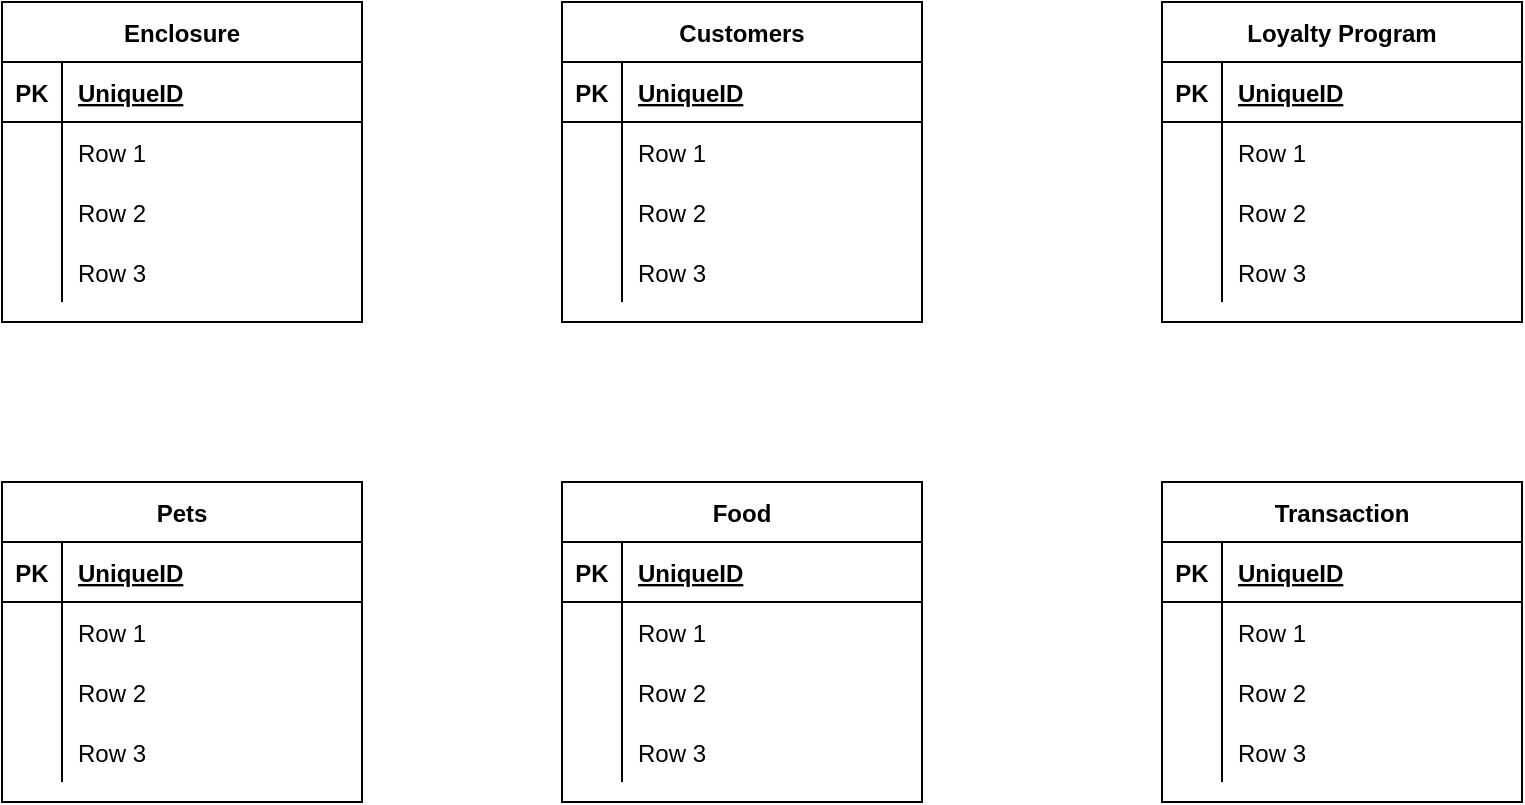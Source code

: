 <mxfile version="13.6.9" type="github"><diagram id="JyWplFf9ADHoBizFyK0P" name="Page-1"><mxGraphModel dx="1038" dy="548" grid="1" gridSize="10" guides="1" tooltips="1" connect="1" arrows="1" fold="1" page="1" pageScale="1" pageWidth="850" pageHeight="1100" math="0" shadow="0"><root><mxCell id="0"/><mxCell id="1" parent="0"/><mxCell id="PInL0MbMTruxZLMFIJ38-1" value="Enclosure" style="shape=table;startSize=30;container=1;collapsible=1;childLayout=tableLayout;fixedRows=1;rowLines=0;fontStyle=1;align=center;resizeLast=1;" vertex="1" parent="1"><mxGeometry x="40" y="40" width="180" height="160" as="geometry"/></mxCell><mxCell id="PInL0MbMTruxZLMFIJ38-2" value="" style="shape=partialRectangle;collapsible=0;dropTarget=0;pointerEvents=0;fillColor=none;top=0;left=0;bottom=1;right=0;points=[[0,0.5],[1,0.5]];portConstraint=eastwest;" vertex="1" parent="PInL0MbMTruxZLMFIJ38-1"><mxGeometry y="30" width="180" height="30" as="geometry"/></mxCell><mxCell id="PInL0MbMTruxZLMFIJ38-3" value="PK" style="shape=partialRectangle;connectable=0;fillColor=none;top=0;left=0;bottom=0;right=0;fontStyle=1;overflow=hidden;" vertex="1" parent="PInL0MbMTruxZLMFIJ38-2"><mxGeometry width="30" height="30" as="geometry"/></mxCell><mxCell id="PInL0MbMTruxZLMFIJ38-4" value="UniqueID" style="shape=partialRectangle;connectable=0;fillColor=none;top=0;left=0;bottom=0;right=0;align=left;spacingLeft=6;fontStyle=5;overflow=hidden;" vertex="1" parent="PInL0MbMTruxZLMFIJ38-2"><mxGeometry x="30" width="150" height="30" as="geometry"/></mxCell><mxCell id="PInL0MbMTruxZLMFIJ38-5" value="" style="shape=partialRectangle;collapsible=0;dropTarget=0;pointerEvents=0;fillColor=none;top=0;left=0;bottom=0;right=0;points=[[0,0.5],[1,0.5]];portConstraint=eastwest;" vertex="1" parent="PInL0MbMTruxZLMFIJ38-1"><mxGeometry y="60" width="180" height="30" as="geometry"/></mxCell><mxCell id="PInL0MbMTruxZLMFIJ38-6" value="" style="shape=partialRectangle;connectable=0;fillColor=none;top=0;left=0;bottom=0;right=0;editable=1;overflow=hidden;" vertex="1" parent="PInL0MbMTruxZLMFIJ38-5"><mxGeometry width="30" height="30" as="geometry"/></mxCell><mxCell id="PInL0MbMTruxZLMFIJ38-7" value="Row 1" style="shape=partialRectangle;connectable=0;fillColor=none;top=0;left=0;bottom=0;right=0;align=left;spacingLeft=6;overflow=hidden;" vertex="1" parent="PInL0MbMTruxZLMFIJ38-5"><mxGeometry x="30" width="150" height="30" as="geometry"/></mxCell><mxCell id="PInL0MbMTruxZLMFIJ38-8" value="" style="shape=partialRectangle;collapsible=0;dropTarget=0;pointerEvents=0;fillColor=none;top=0;left=0;bottom=0;right=0;points=[[0,0.5],[1,0.5]];portConstraint=eastwest;" vertex="1" parent="PInL0MbMTruxZLMFIJ38-1"><mxGeometry y="90" width="180" height="30" as="geometry"/></mxCell><mxCell id="PInL0MbMTruxZLMFIJ38-9" value="" style="shape=partialRectangle;connectable=0;fillColor=none;top=0;left=0;bottom=0;right=0;editable=1;overflow=hidden;" vertex="1" parent="PInL0MbMTruxZLMFIJ38-8"><mxGeometry width="30" height="30" as="geometry"/></mxCell><mxCell id="PInL0MbMTruxZLMFIJ38-10" value="Row 2" style="shape=partialRectangle;connectable=0;fillColor=none;top=0;left=0;bottom=0;right=0;align=left;spacingLeft=6;overflow=hidden;" vertex="1" parent="PInL0MbMTruxZLMFIJ38-8"><mxGeometry x="30" width="150" height="30" as="geometry"/></mxCell><mxCell id="PInL0MbMTruxZLMFIJ38-11" value="" style="shape=partialRectangle;collapsible=0;dropTarget=0;pointerEvents=0;fillColor=none;top=0;left=0;bottom=0;right=0;points=[[0,0.5],[1,0.5]];portConstraint=eastwest;" vertex="1" parent="PInL0MbMTruxZLMFIJ38-1"><mxGeometry y="120" width="180" height="30" as="geometry"/></mxCell><mxCell id="PInL0MbMTruxZLMFIJ38-12" value="" style="shape=partialRectangle;connectable=0;fillColor=none;top=0;left=0;bottom=0;right=0;editable=1;overflow=hidden;" vertex="1" parent="PInL0MbMTruxZLMFIJ38-11"><mxGeometry width="30" height="30" as="geometry"/></mxCell><mxCell id="PInL0MbMTruxZLMFIJ38-13" value="Row 3" style="shape=partialRectangle;connectable=0;fillColor=none;top=0;left=0;bottom=0;right=0;align=left;spacingLeft=6;overflow=hidden;" vertex="1" parent="PInL0MbMTruxZLMFIJ38-11"><mxGeometry x="30" width="150" height="30" as="geometry"/></mxCell><mxCell id="PInL0MbMTruxZLMFIJ38-14" value="Customers" style="shape=table;startSize=30;container=1;collapsible=1;childLayout=tableLayout;fixedRows=1;rowLines=0;fontStyle=1;align=center;resizeLast=1;" vertex="1" parent="1"><mxGeometry x="320" y="40" width="180" height="160" as="geometry"/></mxCell><mxCell id="PInL0MbMTruxZLMFIJ38-15" value="" style="shape=partialRectangle;collapsible=0;dropTarget=0;pointerEvents=0;fillColor=none;top=0;left=0;bottom=1;right=0;points=[[0,0.5],[1,0.5]];portConstraint=eastwest;" vertex="1" parent="PInL0MbMTruxZLMFIJ38-14"><mxGeometry y="30" width="180" height="30" as="geometry"/></mxCell><mxCell id="PInL0MbMTruxZLMFIJ38-16" value="PK" style="shape=partialRectangle;connectable=0;fillColor=none;top=0;left=0;bottom=0;right=0;fontStyle=1;overflow=hidden;" vertex="1" parent="PInL0MbMTruxZLMFIJ38-15"><mxGeometry width="30" height="30" as="geometry"/></mxCell><mxCell id="PInL0MbMTruxZLMFIJ38-17" value="UniqueID" style="shape=partialRectangle;connectable=0;fillColor=none;top=0;left=0;bottom=0;right=0;align=left;spacingLeft=6;fontStyle=5;overflow=hidden;" vertex="1" parent="PInL0MbMTruxZLMFIJ38-15"><mxGeometry x="30" width="150" height="30" as="geometry"/></mxCell><mxCell id="PInL0MbMTruxZLMFIJ38-18" value="" style="shape=partialRectangle;collapsible=0;dropTarget=0;pointerEvents=0;fillColor=none;top=0;left=0;bottom=0;right=0;points=[[0,0.5],[1,0.5]];portConstraint=eastwest;" vertex="1" parent="PInL0MbMTruxZLMFIJ38-14"><mxGeometry y="60" width="180" height="30" as="geometry"/></mxCell><mxCell id="PInL0MbMTruxZLMFIJ38-19" value="" style="shape=partialRectangle;connectable=0;fillColor=none;top=0;left=0;bottom=0;right=0;editable=1;overflow=hidden;" vertex="1" parent="PInL0MbMTruxZLMFIJ38-18"><mxGeometry width="30" height="30" as="geometry"/></mxCell><mxCell id="PInL0MbMTruxZLMFIJ38-20" value="Row 1" style="shape=partialRectangle;connectable=0;fillColor=none;top=0;left=0;bottom=0;right=0;align=left;spacingLeft=6;overflow=hidden;" vertex="1" parent="PInL0MbMTruxZLMFIJ38-18"><mxGeometry x="30" width="150" height="30" as="geometry"/></mxCell><mxCell id="PInL0MbMTruxZLMFIJ38-21" value="" style="shape=partialRectangle;collapsible=0;dropTarget=0;pointerEvents=0;fillColor=none;top=0;left=0;bottom=0;right=0;points=[[0,0.5],[1,0.5]];portConstraint=eastwest;" vertex="1" parent="PInL0MbMTruxZLMFIJ38-14"><mxGeometry y="90" width="180" height="30" as="geometry"/></mxCell><mxCell id="PInL0MbMTruxZLMFIJ38-22" value="" style="shape=partialRectangle;connectable=0;fillColor=none;top=0;left=0;bottom=0;right=0;editable=1;overflow=hidden;" vertex="1" parent="PInL0MbMTruxZLMFIJ38-21"><mxGeometry width="30" height="30" as="geometry"/></mxCell><mxCell id="PInL0MbMTruxZLMFIJ38-23" value="Row 2" style="shape=partialRectangle;connectable=0;fillColor=none;top=0;left=0;bottom=0;right=0;align=left;spacingLeft=6;overflow=hidden;" vertex="1" parent="PInL0MbMTruxZLMFIJ38-21"><mxGeometry x="30" width="150" height="30" as="geometry"/></mxCell><mxCell id="PInL0MbMTruxZLMFIJ38-24" value="" style="shape=partialRectangle;collapsible=0;dropTarget=0;pointerEvents=0;fillColor=none;top=0;left=0;bottom=0;right=0;points=[[0,0.5],[1,0.5]];portConstraint=eastwest;" vertex="1" parent="PInL0MbMTruxZLMFIJ38-14"><mxGeometry y="120" width="180" height="30" as="geometry"/></mxCell><mxCell id="PInL0MbMTruxZLMFIJ38-25" value="" style="shape=partialRectangle;connectable=0;fillColor=none;top=0;left=0;bottom=0;right=0;editable=1;overflow=hidden;" vertex="1" parent="PInL0MbMTruxZLMFIJ38-24"><mxGeometry width="30" height="30" as="geometry"/></mxCell><mxCell id="PInL0MbMTruxZLMFIJ38-26" value="Row 3" style="shape=partialRectangle;connectable=0;fillColor=none;top=0;left=0;bottom=0;right=0;align=left;spacingLeft=6;overflow=hidden;" vertex="1" parent="PInL0MbMTruxZLMFIJ38-24"><mxGeometry x="30" width="150" height="30" as="geometry"/></mxCell><mxCell id="PInL0MbMTruxZLMFIJ38-27" value="Loyalty Program" style="shape=table;startSize=30;container=1;collapsible=1;childLayout=tableLayout;fixedRows=1;rowLines=0;fontStyle=1;align=center;resizeLast=1;" vertex="1" parent="1"><mxGeometry x="620" y="40" width="180" height="160" as="geometry"/></mxCell><mxCell id="PInL0MbMTruxZLMFIJ38-28" value="" style="shape=partialRectangle;collapsible=0;dropTarget=0;pointerEvents=0;fillColor=none;top=0;left=0;bottom=1;right=0;points=[[0,0.5],[1,0.5]];portConstraint=eastwest;" vertex="1" parent="PInL0MbMTruxZLMFIJ38-27"><mxGeometry y="30" width="180" height="30" as="geometry"/></mxCell><mxCell id="PInL0MbMTruxZLMFIJ38-29" value="PK" style="shape=partialRectangle;connectable=0;fillColor=none;top=0;left=0;bottom=0;right=0;fontStyle=1;overflow=hidden;" vertex="1" parent="PInL0MbMTruxZLMFIJ38-28"><mxGeometry width="30" height="30" as="geometry"/></mxCell><mxCell id="PInL0MbMTruxZLMFIJ38-30" value="UniqueID" style="shape=partialRectangle;connectable=0;fillColor=none;top=0;left=0;bottom=0;right=0;align=left;spacingLeft=6;fontStyle=5;overflow=hidden;" vertex="1" parent="PInL0MbMTruxZLMFIJ38-28"><mxGeometry x="30" width="150" height="30" as="geometry"/></mxCell><mxCell id="PInL0MbMTruxZLMFIJ38-31" value="" style="shape=partialRectangle;collapsible=0;dropTarget=0;pointerEvents=0;fillColor=none;top=0;left=0;bottom=0;right=0;points=[[0,0.5],[1,0.5]];portConstraint=eastwest;" vertex="1" parent="PInL0MbMTruxZLMFIJ38-27"><mxGeometry y="60" width="180" height="30" as="geometry"/></mxCell><mxCell id="PInL0MbMTruxZLMFIJ38-32" value="" style="shape=partialRectangle;connectable=0;fillColor=none;top=0;left=0;bottom=0;right=0;editable=1;overflow=hidden;" vertex="1" parent="PInL0MbMTruxZLMFIJ38-31"><mxGeometry width="30" height="30" as="geometry"/></mxCell><mxCell id="PInL0MbMTruxZLMFIJ38-33" value="Row 1" style="shape=partialRectangle;connectable=0;fillColor=none;top=0;left=0;bottom=0;right=0;align=left;spacingLeft=6;overflow=hidden;" vertex="1" parent="PInL0MbMTruxZLMFIJ38-31"><mxGeometry x="30" width="150" height="30" as="geometry"/></mxCell><mxCell id="PInL0MbMTruxZLMFIJ38-34" value="" style="shape=partialRectangle;collapsible=0;dropTarget=0;pointerEvents=0;fillColor=none;top=0;left=0;bottom=0;right=0;points=[[0,0.5],[1,0.5]];portConstraint=eastwest;" vertex="1" parent="PInL0MbMTruxZLMFIJ38-27"><mxGeometry y="90" width="180" height="30" as="geometry"/></mxCell><mxCell id="PInL0MbMTruxZLMFIJ38-35" value="" style="shape=partialRectangle;connectable=0;fillColor=none;top=0;left=0;bottom=0;right=0;editable=1;overflow=hidden;" vertex="1" parent="PInL0MbMTruxZLMFIJ38-34"><mxGeometry width="30" height="30" as="geometry"/></mxCell><mxCell id="PInL0MbMTruxZLMFIJ38-36" value="Row 2" style="shape=partialRectangle;connectable=0;fillColor=none;top=0;left=0;bottom=0;right=0;align=left;spacingLeft=6;overflow=hidden;" vertex="1" parent="PInL0MbMTruxZLMFIJ38-34"><mxGeometry x="30" width="150" height="30" as="geometry"/></mxCell><mxCell id="PInL0MbMTruxZLMFIJ38-37" value="" style="shape=partialRectangle;collapsible=0;dropTarget=0;pointerEvents=0;fillColor=none;top=0;left=0;bottom=0;right=0;points=[[0,0.5],[1,0.5]];portConstraint=eastwest;" vertex="1" parent="PInL0MbMTruxZLMFIJ38-27"><mxGeometry y="120" width="180" height="30" as="geometry"/></mxCell><mxCell id="PInL0MbMTruxZLMFIJ38-38" value="" style="shape=partialRectangle;connectable=0;fillColor=none;top=0;left=0;bottom=0;right=0;editable=1;overflow=hidden;" vertex="1" parent="PInL0MbMTruxZLMFIJ38-37"><mxGeometry width="30" height="30" as="geometry"/></mxCell><mxCell id="PInL0MbMTruxZLMFIJ38-39" value="Row 3" style="shape=partialRectangle;connectable=0;fillColor=none;top=0;left=0;bottom=0;right=0;align=left;spacingLeft=6;overflow=hidden;" vertex="1" parent="PInL0MbMTruxZLMFIJ38-37"><mxGeometry x="30" width="150" height="30" as="geometry"/></mxCell><mxCell id="PInL0MbMTruxZLMFIJ38-40" value="Pets" style="shape=table;startSize=30;container=1;collapsible=1;childLayout=tableLayout;fixedRows=1;rowLines=0;fontStyle=1;align=center;resizeLast=1;" vertex="1" parent="1"><mxGeometry x="40" y="280" width="180" height="160" as="geometry"/></mxCell><mxCell id="PInL0MbMTruxZLMFIJ38-41" value="" style="shape=partialRectangle;collapsible=0;dropTarget=0;pointerEvents=0;fillColor=none;top=0;left=0;bottom=1;right=0;points=[[0,0.5],[1,0.5]];portConstraint=eastwest;" vertex="1" parent="PInL0MbMTruxZLMFIJ38-40"><mxGeometry y="30" width="180" height="30" as="geometry"/></mxCell><mxCell id="PInL0MbMTruxZLMFIJ38-42" value="PK" style="shape=partialRectangle;connectable=0;fillColor=none;top=0;left=0;bottom=0;right=0;fontStyle=1;overflow=hidden;" vertex="1" parent="PInL0MbMTruxZLMFIJ38-41"><mxGeometry width="30" height="30" as="geometry"/></mxCell><mxCell id="PInL0MbMTruxZLMFIJ38-43" value="UniqueID" style="shape=partialRectangle;connectable=0;fillColor=none;top=0;left=0;bottom=0;right=0;align=left;spacingLeft=6;fontStyle=5;overflow=hidden;" vertex="1" parent="PInL0MbMTruxZLMFIJ38-41"><mxGeometry x="30" width="150" height="30" as="geometry"/></mxCell><mxCell id="PInL0MbMTruxZLMFIJ38-44" value="" style="shape=partialRectangle;collapsible=0;dropTarget=0;pointerEvents=0;fillColor=none;top=0;left=0;bottom=0;right=0;points=[[0,0.5],[1,0.5]];portConstraint=eastwest;" vertex="1" parent="PInL0MbMTruxZLMFIJ38-40"><mxGeometry y="60" width="180" height="30" as="geometry"/></mxCell><mxCell id="PInL0MbMTruxZLMFIJ38-45" value="" style="shape=partialRectangle;connectable=0;fillColor=none;top=0;left=0;bottom=0;right=0;editable=1;overflow=hidden;" vertex="1" parent="PInL0MbMTruxZLMFIJ38-44"><mxGeometry width="30" height="30" as="geometry"/></mxCell><mxCell id="PInL0MbMTruxZLMFIJ38-46" value="Row 1" style="shape=partialRectangle;connectable=0;fillColor=none;top=0;left=0;bottom=0;right=0;align=left;spacingLeft=6;overflow=hidden;" vertex="1" parent="PInL0MbMTruxZLMFIJ38-44"><mxGeometry x="30" width="150" height="30" as="geometry"/></mxCell><mxCell id="PInL0MbMTruxZLMFIJ38-47" value="" style="shape=partialRectangle;collapsible=0;dropTarget=0;pointerEvents=0;fillColor=none;top=0;left=0;bottom=0;right=0;points=[[0,0.5],[1,0.5]];portConstraint=eastwest;" vertex="1" parent="PInL0MbMTruxZLMFIJ38-40"><mxGeometry y="90" width="180" height="30" as="geometry"/></mxCell><mxCell id="PInL0MbMTruxZLMFIJ38-48" value="" style="shape=partialRectangle;connectable=0;fillColor=none;top=0;left=0;bottom=0;right=0;editable=1;overflow=hidden;" vertex="1" parent="PInL0MbMTruxZLMFIJ38-47"><mxGeometry width="30" height="30" as="geometry"/></mxCell><mxCell id="PInL0MbMTruxZLMFIJ38-49" value="Row 2" style="shape=partialRectangle;connectable=0;fillColor=none;top=0;left=0;bottom=0;right=0;align=left;spacingLeft=6;overflow=hidden;" vertex="1" parent="PInL0MbMTruxZLMFIJ38-47"><mxGeometry x="30" width="150" height="30" as="geometry"/></mxCell><mxCell id="PInL0MbMTruxZLMFIJ38-50" value="" style="shape=partialRectangle;collapsible=0;dropTarget=0;pointerEvents=0;fillColor=none;top=0;left=0;bottom=0;right=0;points=[[0,0.5],[1,0.5]];portConstraint=eastwest;" vertex="1" parent="PInL0MbMTruxZLMFIJ38-40"><mxGeometry y="120" width="180" height="30" as="geometry"/></mxCell><mxCell id="PInL0MbMTruxZLMFIJ38-51" value="" style="shape=partialRectangle;connectable=0;fillColor=none;top=0;left=0;bottom=0;right=0;editable=1;overflow=hidden;" vertex="1" parent="PInL0MbMTruxZLMFIJ38-50"><mxGeometry width="30" height="30" as="geometry"/></mxCell><mxCell id="PInL0MbMTruxZLMFIJ38-52" value="Row 3" style="shape=partialRectangle;connectable=0;fillColor=none;top=0;left=0;bottom=0;right=0;align=left;spacingLeft=6;overflow=hidden;" vertex="1" parent="PInL0MbMTruxZLMFIJ38-50"><mxGeometry x="30" width="150" height="30" as="geometry"/></mxCell><mxCell id="PInL0MbMTruxZLMFIJ38-53" value="Food" style="shape=table;startSize=30;container=1;collapsible=1;childLayout=tableLayout;fixedRows=1;rowLines=0;fontStyle=1;align=center;resizeLast=1;" vertex="1" parent="1"><mxGeometry x="320" y="280" width="180" height="160" as="geometry"/></mxCell><mxCell id="PInL0MbMTruxZLMFIJ38-54" value="" style="shape=partialRectangle;collapsible=0;dropTarget=0;pointerEvents=0;fillColor=none;top=0;left=0;bottom=1;right=0;points=[[0,0.5],[1,0.5]];portConstraint=eastwest;" vertex="1" parent="PInL0MbMTruxZLMFIJ38-53"><mxGeometry y="30" width="180" height="30" as="geometry"/></mxCell><mxCell id="PInL0MbMTruxZLMFIJ38-55" value="PK" style="shape=partialRectangle;connectable=0;fillColor=none;top=0;left=0;bottom=0;right=0;fontStyle=1;overflow=hidden;" vertex="1" parent="PInL0MbMTruxZLMFIJ38-54"><mxGeometry width="30" height="30" as="geometry"/></mxCell><mxCell id="PInL0MbMTruxZLMFIJ38-56" value="UniqueID" style="shape=partialRectangle;connectable=0;fillColor=none;top=0;left=0;bottom=0;right=0;align=left;spacingLeft=6;fontStyle=5;overflow=hidden;" vertex="1" parent="PInL0MbMTruxZLMFIJ38-54"><mxGeometry x="30" width="150" height="30" as="geometry"/></mxCell><mxCell id="PInL0MbMTruxZLMFIJ38-57" value="" style="shape=partialRectangle;collapsible=0;dropTarget=0;pointerEvents=0;fillColor=none;top=0;left=0;bottom=0;right=0;points=[[0,0.5],[1,0.5]];portConstraint=eastwest;" vertex="1" parent="PInL0MbMTruxZLMFIJ38-53"><mxGeometry y="60" width="180" height="30" as="geometry"/></mxCell><mxCell id="PInL0MbMTruxZLMFIJ38-58" value="" style="shape=partialRectangle;connectable=0;fillColor=none;top=0;left=0;bottom=0;right=0;editable=1;overflow=hidden;" vertex="1" parent="PInL0MbMTruxZLMFIJ38-57"><mxGeometry width="30" height="30" as="geometry"/></mxCell><mxCell id="PInL0MbMTruxZLMFIJ38-59" value="Row 1" style="shape=partialRectangle;connectable=0;fillColor=none;top=0;left=0;bottom=0;right=0;align=left;spacingLeft=6;overflow=hidden;" vertex="1" parent="PInL0MbMTruxZLMFIJ38-57"><mxGeometry x="30" width="150" height="30" as="geometry"/></mxCell><mxCell id="PInL0MbMTruxZLMFIJ38-60" value="" style="shape=partialRectangle;collapsible=0;dropTarget=0;pointerEvents=0;fillColor=none;top=0;left=0;bottom=0;right=0;points=[[0,0.5],[1,0.5]];portConstraint=eastwest;" vertex="1" parent="PInL0MbMTruxZLMFIJ38-53"><mxGeometry y="90" width="180" height="30" as="geometry"/></mxCell><mxCell id="PInL0MbMTruxZLMFIJ38-61" value="" style="shape=partialRectangle;connectable=0;fillColor=none;top=0;left=0;bottom=0;right=0;editable=1;overflow=hidden;" vertex="1" parent="PInL0MbMTruxZLMFIJ38-60"><mxGeometry width="30" height="30" as="geometry"/></mxCell><mxCell id="PInL0MbMTruxZLMFIJ38-62" value="Row 2" style="shape=partialRectangle;connectable=0;fillColor=none;top=0;left=0;bottom=0;right=0;align=left;spacingLeft=6;overflow=hidden;" vertex="1" parent="PInL0MbMTruxZLMFIJ38-60"><mxGeometry x="30" width="150" height="30" as="geometry"/></mxCell><mxCell id="PInL0MbMTruxZLMFIJ38-63" value="" style="shape=partialRectangle;collapsible=0;dropTarget=0;pointerEvents=0;fillColor=none;top=0;left=0;bottom=0;right=0;points=[[0,0.5],[1,0.5]];portConstraint=eastwest;" vertex="1" parent="PInL0MbMTruxZLMFIJ38-53"><mxGeometry y="120" width="180" height="30" as="geometry"/></mxCell><mxCell id="PInL0MbMTruxZLMFIJ38-64" value="" style="shape=partialRectangle;connectable=0;fillColor=none;top=0;left=0;bottom=0;right=0;editable=1;overflow=hidden;" vertex="1" parent="PInL0MbMTruxZLMFIJ38-63"><mxGeometry width="30" height="30" as="geometry"/></mxCell><mxCell id="PInL0MbMTruxZLMFIJ38-65" value="Row 3" style="shape=partialRectangle;connectable=0;fillColor=none;top=0;left=0;bottom=0;right=0;align=left;spacingLeft=6;overflow=hidden;" vertex="1" parent="PInL0MbMTruxZLMFIJ38-63"><mxGeometry x="30" width="150" height="30" as="geometry"/></mxCell><mxCell id="PInL0MbMTruxZLMFIJ38-66" value="Transaction" style="shape=table;startSize=30;container=1;collapsible=1;childLayout=tableLayout;fixedRows=1;rowLines=0;fontStyle=1;align=center;resizeLast=1;" vertex="1" parent="1"><mxGeometry x="620" y="280" width="180" height="160" as="geometry"/></mxCell><mxCell id="PInL0MbMTruxZLMFIJ38-67" value="" style="shape=partialRectangle;collapsible=0;dropTarget=0;pointerEvents=0;fillColor=none;top=0;left=0;bottom=1;right=0;points=[[0,0.5],[1,0.5]];portConstraint=eastwest;" vertex="1" parent="PInL0MbMTruxZLMFIJ38-66"><mxGeometry y="30" width="180" height="30" as="geometry"/></mxCell><mxCell id="PInL0MbMTruxZLMFIJ38-68" value="PK" style="shape=partialRectangle;connectable=0;fillColor=none;top=0;left=0;bottom=0;right=0;fontStyle=1;overflow=hidden;" vertex="1" parent="PInL0MbMTruxZLMFIJ38-67"><mxGeometry width="30" height="30" as="geometry"/></mxCell><mxCell id="PInL0MbMTruxZLMFIJ38-69" value="UniqueID" style="shape=partialRectangle;connectable=0;fillColor=none;top=0;left=0;bottom=0;right=0;align=left;spacingLeft=6;fontStyle=5;overflow=hidden;" vertex="1" parent="PInL0MbMTruxZLMFIJ38-67"><mxGeometry x="30" width="150" height="30" as="geometry"/></mxCell><mxCell id="PInL0MbMTruxZLMFIJ38-70" value="" style="shape=partialRectangle;collapsible=0;dropTarget=0;pointerEvents=0;fillColor=none;top=0;left=0;bottom=0;right=0;points=[[0,0.5],[1,0.5]];portConstraint=eastwest;" vertex="1" parent="PInL0MbMTruxZLMFIJ38-66"><mxGeometry y="60" width="180" height="30" as="geometry"/></mxCell><mxCell id="PInL0MbMTruxZLMFIJ38-71" value="" style="shape=partialRectangle;connectable=0;fillColor=none;top=0;left=0;bottom=0;right=0;editable=1;overflow=hidden;" vertex="1" parent="PInL0MbMTruxZLMFIJ38-70"><mxGeometry width="30" height="30" as="geometry"/></mxCell><mxCell id="PInL0MbMTruxZLMFIJ38-72" value="Row 1" style="shape=partialRectangle;connectable=0;fillColor=none;top=0;left=0;bottom=0;right=0;align=left;spacingLeft=6;overflow=hidden;" vertex="1" parent="PInL0MbMTruxZLMFIJ38-70"><mxGeometry x="30" width="150" height="30" as="geometry"/></mxCell><mxCell id="PInL0MbMTruxZLMFIJ38-73" value="" style="shape=partialRectangle;collapsible=0;dropTarget=0;pointerEvents=0;fillColor=none;top=0;left=0;bottom=0;right=0;points=[[0,0.5],[1,0.5]];portConstraint=eastwest;" vertex="1" parent="PInL0MbMTruxZLMFIJ38-66"><mxGeometry y="90" width="180" height="30" as="geometry"/></mxCell><mxCell id="PInL0MbMTruxZLMFIJ38-74" value="" style="shape=partialRectangle;connectable=0;fillColor=none;top=0;left=0;bottom=0;right=0;editable=1;overflow=hidden;" vertex="1" parent="PInL0MbMTruxZLMFIJ38-73"><mxGeometry width="30" height="30" as="geometry"/></mxCell><mxCell id="PInL0MbMTruxZLMFIJ38-75" value="Row 2" style="shape=partialRectangle;connectable=0;fillColor=none;top=0;left=0;bottom=0;right=0;align=left;spacingLeft=6;overflow=hidden;" vertex="1" parent="PInL0MbMTruxZLMFIJ38-73"><mxGeometry x="30" width="150" height="30" as="geometry"/></mxCell><mxCell id="PInL0MbMTruxZLMFIJ38-76" value="" style="shape=partialRectangle;collapsible=0;dropTarget=0;pointerEvents=0;fillColor=none;top=0;left=0;bottom=0;right=0;points=[[0,0.5],[1,0.5]];portConstraint=eastwest;" vertex="1" parent="PInL0MbMTruxZLMFIJ38-66"><mxGeometry y="120" width="180" height="30" as="geometry"/></mxCell><mxCell id="PInL0MbMTruxZLMFIJ38-77" value="" style="shape=partialRectangle;connectable=0;fillColor=none;top=0;left=0;bottom=0;right=0;editable=1;overflow=hidden;" vertex="1" parent="PInL0MbMTruxZLMFIJ38-76"><mxGeometry width="30" height="30" as="geometry"/></mxCell><mxCell id="PInL0MbMTruxZLMFIJ38-78" value="Row 3" style="shape=partialRectangle;connectable=0;fillColor=none;top=0;left=0;bottom=0;right=0;align=left;spacingLeft=6;overflow=hidden;" vertex="1" parent="PInL0MbMTruxZLMFIJ38-76"><mxGeometry x="30" width="150" height="30" as="geometry"/></mxCell></root></mxGraphModel></diagram></mxfile>